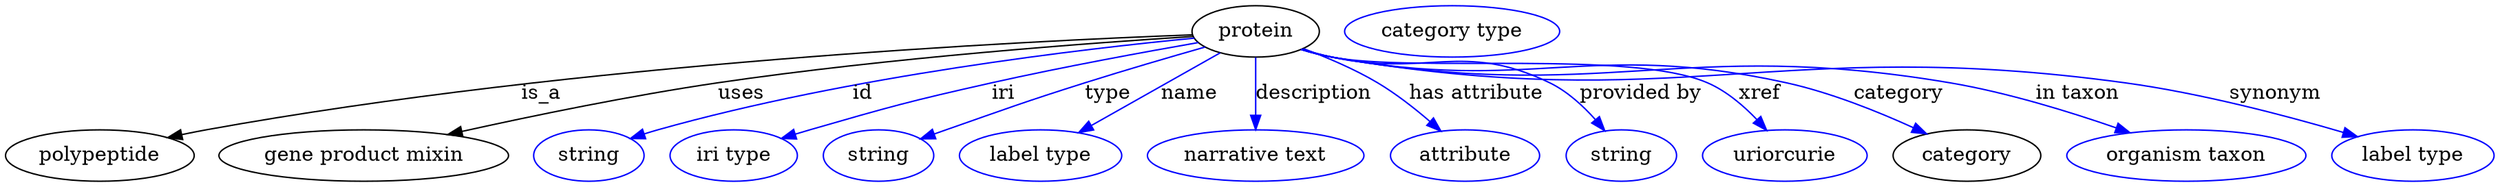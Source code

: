 digraph {
	graph [bb="0,0,1733.2,123"];
	node [label="\N"];
	protein	[height=0.5,
		label=protein,
		pos="871.64,105",
		width=1.2277];
	polypeptide	[height=0.5,
		pos="65.644,18",
		width=1.8234];
	protein -> polypeptide	[label=is_a,
		lp="373.64,61.5",
		pos="e,112.88,30.529 827.55,102.59 713.14,98.356 397.68,82.987 139.64,36 134.21,35.011 128.58,33.891 122.95,32.709"];
	"gene product mixin"	[height=0.5,
		pos="249.64,18",
		width=2.7984];
	protein -> "gene product mixin"	[label=uses,
		lp="513.14,61.5",
		pos="e,308.22,32.694 828.16,101.45 758.09,97.01 615.99,86.598 496.64,69 435.9,60.044 367.53,45.882 318.15,34.913"];
	id	[color=blue,
		height=0.5,
		label=string,
		pos="406.64,18",
		width=1.0652];
	protein -> id	[color=blue,
		label=id,
		lp="597.64,61.5",
		pos="e,435.64,29.948 828.92,100.28 752.63,92.922 588.4,73.844 454.64,36 451.54,35.121 448.34,34.148 445.15,33.124",
		style=solid];
	iri	[color=blue,
		height=0.5,
		label="iri type",
		pos="507.64,18",
		width=1.2277];
	protein -> iri	[color=blue,
		label=iri,
		lp="695.64,61.5",
		pos="e,541.27,29.865 831.64,97.202 794.26,90.657 736.97,80.136 687.64,69 631.18,56.251 617.27,52.03 561.64,36 558.13,34.988 554.5,33.911 \
550.86,32.81",
		style=solid];
	type	[color=blue,
		height=0.5,
		label=string,
		pos="608.64,18",
		width=1.0652];
	protein -> type	[color=blue,
		label=type,
		lp="768.64,61.5",
		pos="e,637.95,29.697 836.38,94.047 812.64,87.244 780.66,77.883 752.64,69 709.24,55.239 698.61,51.079 655.64,36 652.96,35.057 650.19,34.077 \
647.4,33.084",
		style=solid];
	name	[color=blue,
		height=0.5,
		label="label type",
		pos="721.64,18",
		width=1.5707];
	protein -> name	[color=blue,
		label=name,
		lp="825.64,61.5",
		pos="e,748.22,34.06 846.87,89.964 822.43,76.111 784.8,54.791 757.17,39.134",
		style=solid];
	description	[color=blue,
		height=0.5,
		label="narrative text",
		pos="871.64,18",
		width=2.0943];
	protein -> description	[color=blue,
		label=description,
		lp="912.14,61.5",
		pos="e,871.64,36.175 871.64,86.799 871.64,75.163 871.64,59.548 871.64,46.237",
		style=solid];
	"has attribute"	[color=blue,
		height=0.5,
		label=attribute,
		pos="1016.6,18",
		width=1.4443];
	protein -> "has attribute"	[color=blue,
		label="has attribute",
		lp="1025.6,61.5",
		pos="e,999.86,35.382 905.06,92.931 921.2,86.921 940.52,78.725 956.64,69 969.23,61.411 981.91,51.287 992.35,42.134",
		style=solid];
	"provided by"	[color=blue,
		height=0.5,
		label=string,
		pos="1124.6,18",
		width=1.0652];
	protein -> "provided by"	[color=blue,
		label="provided by",
		lp="1139.1,61.5",
		pos="e,1113.7,35.385 903.89,92.569 910.68,90.47 917.85,88.478 924.64,87 991.12,72.544 1015.7,99.313 1076.6,69 1088.6,63.052 1099.2,52.869 \
1107.4,43.239",
		style=solid];
	xref	[color=blue,
		height=0.5,
		label=uriorcurie,
		pos="1238.6,18",
		width=1.5887];
	protein -> xref	[color=blue,
		label=xref,
		lp="1222.1,61.5",
		pos="e,1226.3,35.63 903.55,92.397 910.43,90.283 917.72,88.33 924.64,87 981.74,76.042 1132.4,92.311 1185.6,69 1198.6,63.317 1210.4,53.03 \
1219.5,43.259",
		style=solid];
	category	[height=0.5,
		pos="1365.6,18",
		width=1.4263];
	protein -> category	[color=blue,
		label=category,
		lp="1318.1,61.5",
		pos="e,1337.7,33.235 903.26,92.42 910.22,90.277 917.61,88.306 924.64,87 1063,61.311 1103.3,99.521 1240.6,69 1271.3,62.195 1304.1,48.786 \
1328.5,37.567",
		style=solid];
	"in taxon"	[color=blue,
		height=0.5,
		label="organism taxon",
		pos="1518.6,18",
		width=2.3109];
	protein -> "in taxon"	[color=blue,
		label="in taxon",
		lp="1442.6,61.5",
		pos="e,1479.3,33.993 903.24,92.34 910.21,90.202 917.6,88.253 924.64,87 1112.5,53.556 1165.5,100.93 1353.6,69 1393.5,62.238 1437.2,48.699 \
1469.6,37.413",
		style=solid];
	synonym	[color=blue,
		height=0.5,
		label="label type",
		pos="1676.6,18",
		width=1.5707];
	protein -> synonym	[color=blue,
		label=synonym,
		lp="1580.6,61.5",
		pos="e,1637.8,31.299 903.24,92.291 910.2,90.156 917.6,88.221 924.64,87 1166.1,45.18 1232.9,102.27 1475.6,69 1528.6,61.738 1587.9,46.036 \
1628.3,34.153",
		style=solid];
	"named thing_category"	[color=blue,
		height=0.5,
		label="category type",
		pos="1008.6,105",
		width=2.0762];
}
